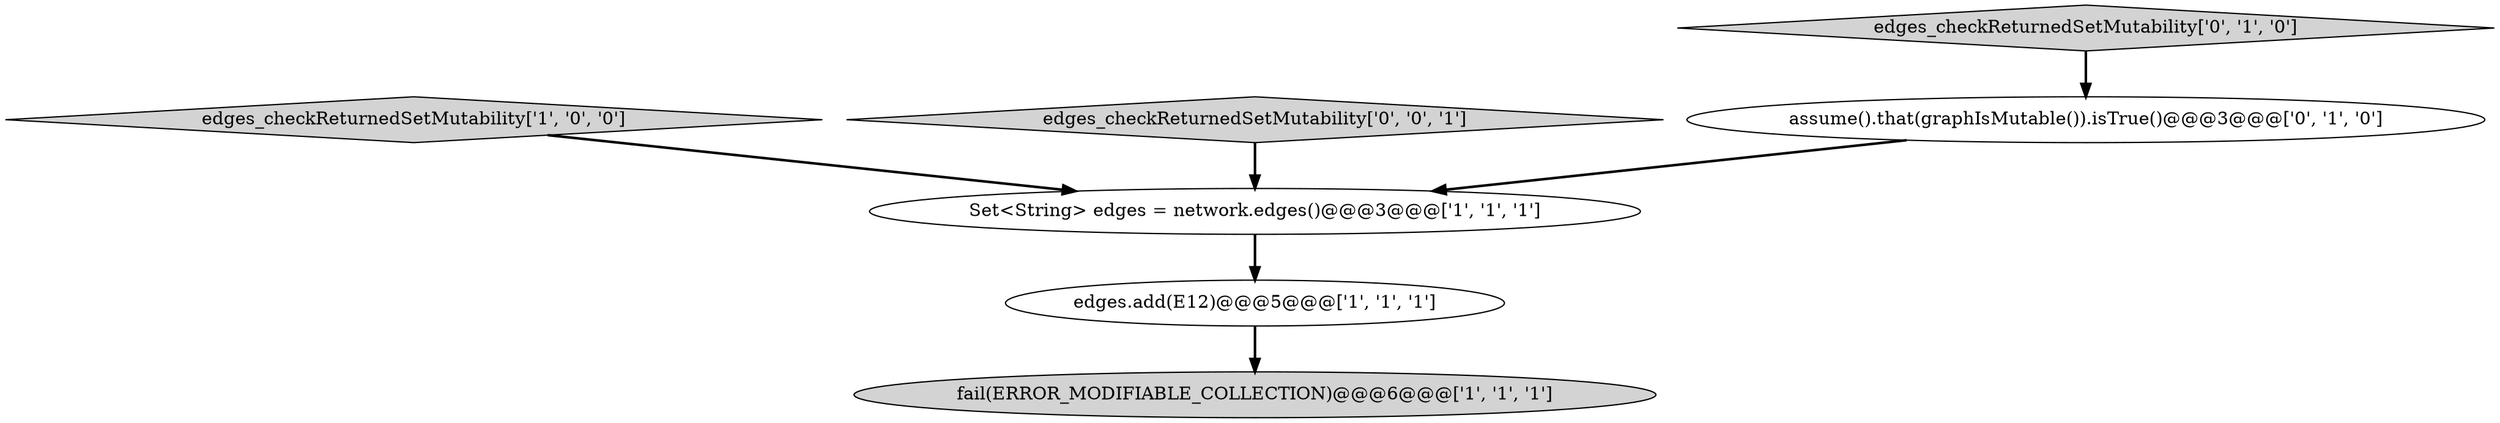 digraph {
0 [style = filled, label = "Set<String> edges = network.edges()@@@3@@@['1', '1', '1']", fillcolor = white, shape = ellipse image = "AAA0AAABBB1BBB"];
1 [style = filled, label = "fail(ERROR_MODIFIABLE_COLLECTION)@@@6@@@['1', '1', '1']", fillcolor = lightgray, shape = ellipse image = "AAA0AAABBB1BBB"];
3 [style = filled, label = "edges_checkReturnedSetMutability['1', '0', '0']", fillcolor = lightgray, shape = diamond image = "AAA0AAABBB1BBB"];
6 [style = filled, label = "edges_checkReturnedSetMutability['0', '0', '1']", fillcolor = lightgray, shape = diamond image = "AAA0AAABBB3BBB"];
4 [style = filled, label = "assume().that(graphIsMutable()).isTrue()@@@3@@@['0', '1', '0']", fillcolor = white, shape = ellipse image = "AAA1AAABBB2BBB"];
2 [style = filled, label = "edges.add(E12)@@@5@@@['1', '1', '1']", fillcolor = white, shape = ellipse image = "AAA0AAABBB1BBB"];
5 [style = filled, label = "edges_checkReturnedSetMutability['0', '1', '0']", fillcolor = lightgray, shape = diamond image = "AAA0AAABBB2BBB"];
6->0 [style = bold, label=""];
5->4 [style = bold, label=""];
0->2 [style = bold, label=""];
3->0 [style = bold, label=""];
2->1 [style = bold, label=""];
4->0 [style = bold, label=""];
}
